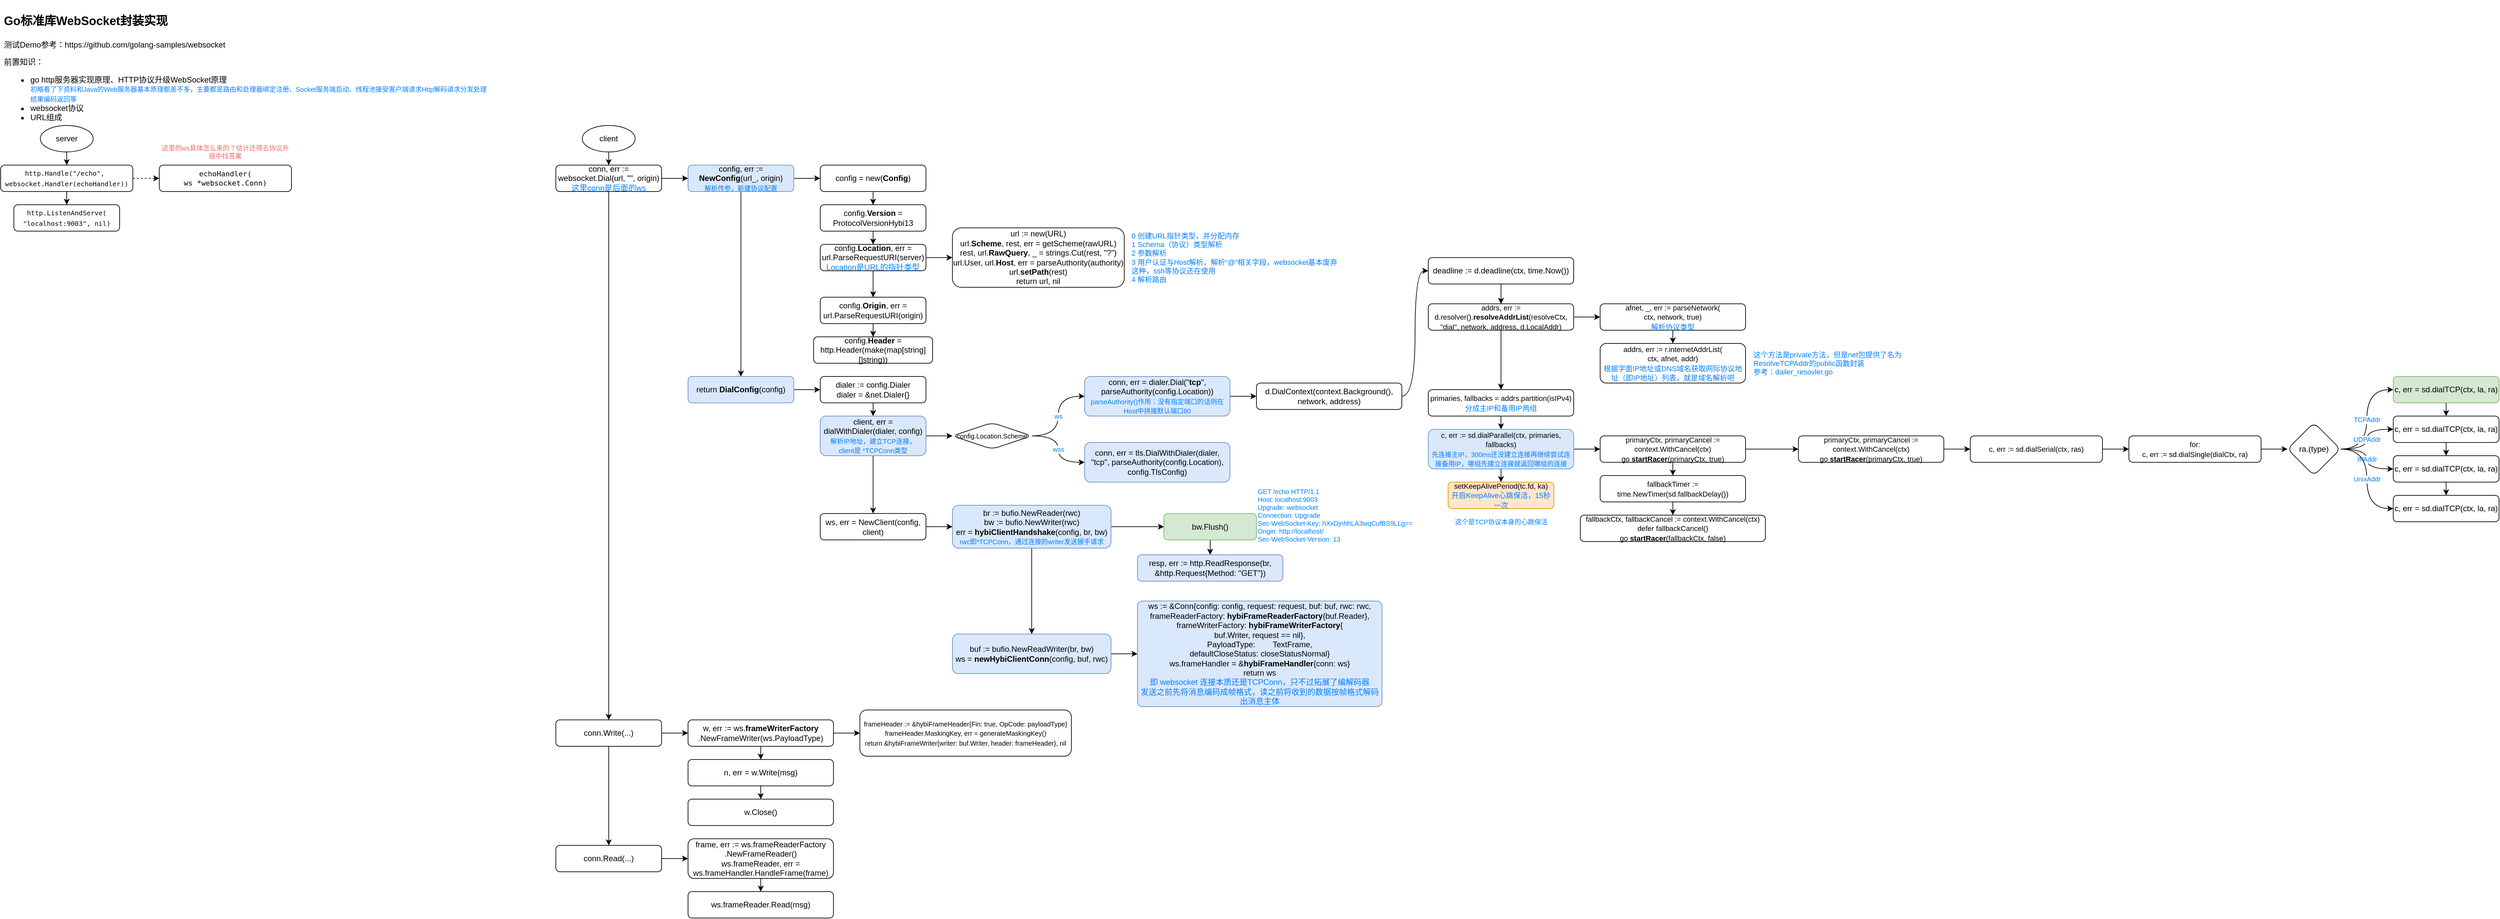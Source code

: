 <mxfile version="16.5.1" type="device"><diagram id="gteWjGoEls-IKJzTFAAu" name="第 1 页"><mxGraphModel dx="1196" dy="906" grid="1" gridSize="10" guides="1" tooltips="1" connect="1" arrows="1" fold="1" page="1" pageScale="1" pageWidth="827" pageHeight="1169" math="0" shadow="0"><root><mxCell id="0"/><mxCell id="1" parent="0"/><mxCell id="IK0pF_4hnx4mkEI2QayV-4" value="" style="edgeStyle=orthogonalEdgeStyle;rounded=0;orthogonalLoop=1;jettySize=auto;html=1;fontSize=18;" parent="1" source="IK0pF_4hnx4mkEI2QayV-1" target="IK0pF_4hnx4mkEI2QayV-3" edge="1"><mxGeometry relative="1" as="geometry"/></mxCell><mxCell id="IK0pF_4hnx4mkEI2QayV-1" value="server" style="ellipse;whiteSpace=wrap;html=1;" parent="1" vertex="1"><mxGeometry x="80" y="200" width="80" height="40" as="geometry"/></mxCell><mxCell id="IK0pF_4hnx4mkEI2QayV-2" value="&lt;h1&gt;&lt;font style=&quot;font-size: 18px&quot;&gt;Go标准库WebSocket封装实现&lt;/font&gt;&lt;/h1&gt;&lt;p&gt;测试Demo参考：https://github.com/golang-samples/websocket&lt;/p&gt;&lt;p&gt;前置知识：&lt;/p&gt;&lt;p&gt;&lt;/p&gt;&lt;ul&gt;&lt;li&gt;go http服务器实现原理、HTTP协议升级WebSocket原理&lt;br&gt;&lt;font style=&quot;font-size: 10px&quot; color=&quot;#007fff&quot;&gt;初略看了下资料和Java的Web服务器基本原理都差不多，主要都是路由和处理器绑定注册、Socket服务端启动、线程池接受客户端请求Http解码请求分发处理结果编码返回等&lt;/font&gt;&lt;br&gt;&lt;/li&gt;&lt;li&gt;&lt;font style=&quot;font-size: 12px&quot;&gt;websocket协议&lt;/font&gt;&lt;/li&gt;&lt;li&gt;&lt;font style=&quot;font-size: 12px&quot;&gt;URL组成&lt;/font&gt;&lt;/li&gt;&lt;/ul&gt;&lt;p&gt;&lt;/p&gt;" style="text;html=1;strokeColor=none;fillColor=none;spacing=5;spacingTop=-20;whiteSpace=wrap;overflow=hidden;rounded=0;" parent="1" vertex="1"><mxGeometry x="20" y="20" width="740" height="180" as="geometry"/></mxCell><mxCell id="hv8mpKngdcayZJrPXv9I-5" value="" style="edgeStyle=orthogonalEdgeStyle;rounded=0;orthogonalLoop=1;jettySize=auto;html=1;fontSize=10;fontColor=#000000;" edge="1" parent="1" source="IK0pF_4hnx4mkEI2QayV-3" target="hv8mpKngdcayZJrPXv9I-4"><mxGeometry relative="1" as="geometry"/></mxCell><mxCell id="hv8mpKngdcayZJrPXv9I-7" value="" style="edgeStyle=orthogonalEdgeStyle;rounded=0;orthogonalLoop=1;jettySize=auto;html=1;fontSize=10;fontColor=#000000;dashed=1;" edge="1" parent="1" source="IK0pF_4hnx4mkEI2QayV-3" target="hv8mpKngdcayZJrPXv9I-6"><mxGeometry relative="1" as="geometry"/></mxCell><mxCell id="IK0pF_4hnx4mkEI2QayV-3" value="&lt;pre style=&quot;background-color: rgb(255 , 255 , 255)&quot;&gt;&lt;pre&gt;&lt;pre&gt;&lt;pre&gt;&lt;font color=&quot;#080808&quot; face=&quot;jetbrains mono, monospace&quot; style=&quot;font-size: 10px&quot;&gt;&lt;span&gt;http.Handle(&quot;/echo&quot;, &lt;br&gt;websocket.Handler(echoHandler))&lt;/span&gt;&lt;span style=&quot;font-size: 9.8pt&quot;&gt;&lt;br&gt;&lt;/span&gt;&lt;/font&gt;&lt;/pre&gt;&lt;/pre&gt;&lt;/pre&gt;&lt;/pre&gt;" style="whiteSpace=wrap;html=1;rounded=1;" parent="1" vertex="1"><mxGeometry x="20" y="260" width="200" height="40" as="geometry"/></mxCell><mxCell id="hv8mpKngdcayZJrPXv9I-1" value="" style="edgeStyle=orthogonalEdgeStyle;rounded=0;orthogonalLoop=1;jettySize=auto;html=1;fontSize=18;" edge="1" parent="1" source="hv8mpKngdcayZJrPXv9I-2" target="hv8mpKngdcayZJrPXv9I-3"><mxGeometry relative="1" as="geometry"/></mxCell><mxCell id="hv8mpKngdcayZJrPXv9I-2" value="client" style="ellipse;whiteSpace=wrap;html=1;" vertex="1" parent="1"><mxGeometry x="900" y="200" width="80" height="40" as="geometry"/></mxCell><mxCell id="hv8mpKngdcayZJrPXv9I-9" value="" style="edgeStyle=orthogonalEdgeStyle;rounded=0;orthogonalLoop=1;jettySize=auto;html=1;fontSize=10;fontColor=#000000;curved=1;" edge="1" parent="1" source="hv8mpKngdcayZJrPXv9I-3" target="hv8mpKngdcayZJrPXv9I-8"><mxGeometry relative="1" as="geometry"/></mxCell><mxCell id="hv8mpKngdcayZJrPXv9I-13" value="" style="edgeStyle=orthogonalEdgeStyle;rounded=0;orthogonalLoop=1;jettySize=auto;html=1;fontSize=11;fontColor=#EA6B66;curved=1;" edge="1" parent="1" source="hv8mpKngdcayZJrPXv9I-3" target="hv8mpKngdcayZJrPXv9I-12"><mxGeometry relative="1" as="geometry"/></mxCell><mxCell id="hv8mpKngdcayZJrPXv9I-3" value="conn, err := websocket.Dial(url, &quot;&quot;, origin)&lt;br&gt;&lt;font color=&quot;#007fff&quot;&gt;这里conn是后面的ws&lt;/font&gt;" style="whiteSpace=wrap;html=1;rounded=1;" vertex="1" parent="1"><mxGeometry x="860" y="260" width="160" height="40" as="geometry"/></mxCell><mxCell id="hv8mpKngdcayZJrPXv9I-4" value="&lt;pre style=&quot;background-color: rgb(255 , 255 , 255)&quot;&gt;&lt;pre&gt;&lt;pre&gt;&lt;pre&gt;&lt;font color=&quot;#080808&quot; face=&quot;jetbrains mono, monospace&quot;&gt;&lt;span style=&quot;font-size: 10px&quot;&gt;http.ListenAndServe(&lt;br/&gt;&quot;localhost:9003&quot;, nil)&lt;/span&gt;&lt;span style=&quot;font-size: 9.8pt&quot;&gt;&lt;br&gt;&lt;/span&gt;&lt;/font&gt;&lt;/pre&gt;&lt;/pre&gt;&lt;/pre&gt;&lt;/pre&gt;" style="whiteSpace=wrap;html=1;rounded=1;" vertex="1" parent="1"><mxGeometry x="40" y="320" width="160" height="40" as="geometry"/></mxCell><mxCell id="hv8mpKngdcayZJrPXv9I-6" value="&lt;pre style=&quot;background-color: rgb(255 , 255 , 255)&quot;&gt;&lt;pre&gt;&lt;pre style=&quot;font-size: 11px&quot;&gt;&lt;pre&gt;&lt;font color=&quot;#080808&quot; face=&quot;jetbrains mono, monospace&quot; style=&quot;font-size: 11px&quot;&gt;&lt;span&gt;echoHandler(&lt;br&gt;&lt;/span&gt;&lt;/font&gt;ws *websocket.Conn)&lt;/pre&gt;&lt;/pre&gt;&lt;/pre&gt;&lt;/pre&gt;" style="whiteSpace=wrap;html=1;rounded=1;" vertex="1" parent="1"><mxGeometry x="260" y="260" width="200" height="40" as="geometry"/></mxCell><mxCell id="hv8mpKngdcayZJrPXv9I-96" value="" style="edgeStyle=orthogonalEdgeStyle;curved=1;rounded=0;orthogonalLoop=1;jettySize=auto;html=1;fontSize=10;fontColor=#007FFF;" edge="1" parent="1" source="hv8mpKngdcayZJrPXv9I-8" target="hv8mpKngdcayZJrPXv9I-95"><mxGeometry relative="1" as="geometry"/></mxCell><mxCell id="hv8mpKngdcayZJrPXv9I-100" value="" style="edgeStyle=orthogonalEdgeStyle;curved=1;rounded=0;orthogonalLoop=1;jettySize=auto;html=1;fontSize=10;fontColor=#007FFF;" edge="1" parent="1" source="hv8mpKngdcayZJrPXv9I-8" target="hv8mpKngdcayZJrPXv9I-99"><mxGeometry relative="1" as="geometry"/></mxCell><mxCell id="hv8mpKngdcayZJrPXv9I-8" value="conn.Write(...)" style="whiteSpace=wrap;html=1;rounded=1;" vertex="1" parent="1"><mxGeometry x="860" y="1100" width="160" height="40" as="geometry"/></mxCell><mxCell id="hv8mpKngdcayZJrPXv9I-11" value="&lt;font color=&quot;#ea6b66&quot;&gt;这里的ws具体怎么来的？估计还得去协议升级中找答案&lt;/font&gt;" style="text;html=1;strokeColor=none;fillColor=none;align=center;verticalAlign=middle;whiteSpace=wrap;rounded=0;fontSize=10;fontColor=#000000;" vertex="1" parent="1"><mxGeometry x="260" y="220" width="200" height="40" as="geometry"/></mxCell><mxCell id="hv8mpKngdcayZJrPXv9I-15" value="" style="edgeStyle=orthogonalEdgeStyle;rounded=0;orthogonalLoop=1;jettySize=auto;html=1;fontSize=11;fontColor=#EA6B66;curved=1;" edge="1" parent="1" source="hv8mpKngdcayZJrPXv9I-12" target="hv8mpKngdcayZJrPXv9I-14"><mxGeometry relative="1" as="geometry"/></mxCell><mxCell id="hv8mpKngdcayZJrPXv9I-17" value="" style="edgeStyle=orthogonalEdgeStyle;rounded=0;orthogonalLoop=1;jettySize=auto;html=1;fontSize=11;fontColor=#EA6B66;curved=1;" edge="1" parent="1" source="hv8mpKngdcayZJrPXv9I-12" target="hv8mpKngdcayZJrPXv9I-16"><mxGeometry relative="1" as="geometry"/></mxCell><mxCell id="hv8mpKngdcayZJrPXv9I-12" value="config, err := &lt;b&gt;NewConfig&lt;/b&gt;(url_, origin)&lt;br&gt;&lt;font style=&quot;font-size: 10px&quot; color=&quot;#007fff&quot;&gt;解析传参，新建协议配置&lt;/font&gt;" style="whiteSpace=wrap;html=1;rounded=1;fillColor=#dae8fc;strokeColor=#6c8ebf;" vertex="1" parent="1"><mxGeometry x="1060" y="260" width="160" height="40" as="geometry"/></mxCell><mxCell id="hv8mpKngdcayZJrPXv9I-30" value="" style="edgeStyle=orthogonalEdgeStyle;curved=1;rounded=0;orthogonalLoop=1;jettySize=auto;html=1;fontSize=11;fontColor=#007FFF;" edge="1" parent="1" source="hv8mpKngdcayZJrPXv9I-14" target="hv8mpKngdcayZJrPXv9I-29"><mxGeometry relative="1" as="geometry"/></mxCell><mxCell id="hv8mpKngdcayZJrPXv9I-14" value="return &lt;b&gt;DialConfig&lt;/b&gt;(config)" style="whiteSpace=wrap;html=1;rounded=1;fillColor=#dae8fc;strokeColor=#6c8ebf;" vertex="1" parent="1"><mxGeometry x="1060" y="580" width="160" height="40" as="geometry"/></mxCell><mxCell id="hv8mpKngdcayZJrPXv9I-19" value="" style="edgeStyle=orthogonalEdgeStyle;rounded=0;orthogonalLoop=1;jettySize=auto;html=1;fontSize=11;fontColor=#EA6B66;" edge="1" parent="1" source="hv8mpKngdcayZJrPXv9I-16" target="hv8mpKngdcayZJrPXv9I-18"><mxGeometry relative="1" as="geometry"/></mxCell><mxCell id="hv8mpKngdcayZJrPXv9I-16" value="config = new(&lt;b&gt;Config&lt;/b&gt;)" style="whiteSpace=wrap;html=1;rounded=1;" vertex="1" parent="1"><mxGeometry x="1260" y="260" width="160" height="40" as="geometry"/></mxCell><mxCell id="hv8mpKngdcayZJrPXv9I-21" value="" style="edgeStyle=orthogonalEdgeStyle;rounded=0;orthogonalLoop=1;jettySize=auto;html=1;fontSize=11;fontColor=#EA6B66;" edge="1" parent="1" source="hv8mpKngdcayZJrPXv9I-18" target="hv8mpKngdcayZJrPXv9I-20"><mxGeometry relative="1" as="geometry"/></mxCell><mxCell id="hv8mpKngdcayZJrPXv9I-18" value="config.&lt;b&gt;Version&lt;/b&gt; = ProtocolVersionHybi13" style="whiteSpace=wrap;html=1;rounded=1;" vertex="1" parent="1"><mxGeometry x="1260" y="320" width="160" height="40" as="geometry"/></mxCell><mxCell id="hv8mpKngdcayZJrPXv9I-23" value="" style="edgeStyle=orthogonalEdgeStyle;rounded=0;orthogonalLoop=1;jettySize=auto;html=1;fontSize=11;fontColor=#EA6B66;curved=1;" edge="1" parent="1" source="hv8mpKngdcayZJrPXv9I-20" target="hv8mpKngdcayZJrPXv9I-22"><mxGeometry relative="1" as="geometry"/></mxCell><mxCell id="hv8mpKngdcayZJrPXv9I-26" value="" style="edgeStyle=orthogonalEdgeStyle;curved=1;rounded=0;orthogonalLoop=1;jettySize=auto;html=1;fontSize=11;fontColor=#007FFF;" edge="1" parent="1" source="hv8mpKngdcayZJrPXv9I-20" target="hv8mpKngdcayZJrPXv9I-25"><mxGeometry relative="1" as="geometry"/></mxCell><mxCell id="hv8mpKngdcayZJrPXv9I-20" value="config.&lt;b&gt;Location&lt;/b&gt;, err = url.ParseRequestURI(server)&lt;br&gt;&lt;font color=&quot;#007fff&quot;&gt;Location是URL的指针类型&lt;/font&gt;" style="whiteSpace=wrap;html=1;rounded=1;" vertex="1" parent="1"><mxGeometry x="1260" y="380" width="160" height="40" as="geometry"/></mxCell><mxCell id="hv8mpKngdcayZJrPXv9I-22" value="url := new(URL)&lt;br&gt;url.&lt;b&gt;Scheme&lt;/b&gt;, rest, err = getScheme(rawURL)&lt;br&gt;rest, url.&lt;b&gt;RawQuery&lt;/b&gt;, _ = strings.Cut(rest, &quot;?&quot;)&lt;br&gt;url.User, url.&lt;b&gt;Host&lt;/b&gt;, err = parseAuthority(authority)&lt;br&gt;url.&lt;b&gt;setPath&lt;/b&gt;(rest)&lt;br&gt;return url, nil" style="whiteSpace=wrap;html=1;rounded=1;" vertex="1" parent="1"><mxGeometry x="1460" y="355" width="260" height="90" as="geometry"/></mxCell><mxCell id="hv8mpKngdcayZJrPXv9I-24" value="&lt;div style=&quot;text-align: left&quot;&gt;&lt;span style=&quot;color: rgb(0 , 127 , 255)&quot;&gt;0 创建URL指针类型，并分配内存&lt;br&gt;1 Schema（协议）类型解析&lt;/span&gt;&lt;/div&gt;&lt;font color=&quot;#007fff&quot;&gt;&lt;div style=&quot;text-align: left&quot;&gt;&lt;span&gt;2 参数解析&lt;/span&gt;&lt;/div&gt;&lt;div style=&quot;text-align: left&quot;&gt;&lt;span&gt;3 用户认证与Host解析，解析“@”相关字段，websocket基本废弃这种，ssh等协议还在使用&lt;/span&gt;&lt;/div&gt;&lt;div style=&quot;text-align: left&quot;&gt;&lt;span&gt;4 解析路由&lt;/span&gt;&lt;/div&gt;&lt;/font&gt;" style="text;html=1;strokeColor=none;fillColor=none;align=center;verticalAlign=middle;whiteSpace=wrap;rounded=0;fontSize=11;fontColor=#EA6B66;" vertex="1" parent="1"><mxGeometry x="1730" y="360" width="320" height="80" as="geometry"/></mxCell><mxCell id="hv8mpKngdcayZJrPXv9I-28" value="" style="edgeStyle=orthogonalEdgeStyle;curved=1;rounded=0;orthogonalLoop=1;jettySize=auto;html=1;fontSize=11;fontColor=#007FFF;" edge="1" parent="1" source="hv8mpKngdcayZJrPXv9I-25" target="hv8mpKngdcayZJrPXv9I-27"><mxGeometry relative="1" as="geometry"/></mxCell><mxCell id="hv8mpKngdcayZJrPXv9I-25" value="config.&lt;b&gt;Origin&lt;/b&gt;, err = url.ParseRequestURI(origin)" style="whiteSpace=wrap;html=1;rounded=1;" vertex="1" parent="1"><mxGeometry x="1260" y="460" width="160" height="40" as="geometry"/></mxCell><mxCell id="hv8mpKngdcayZJrPXv9I-27" value="config.&lt;b&gt;Header&lt;/b&gt; = http.Header(make(map[string][]string))" style="whiteSpace=wrap;html=1;rounded=1;" vertex="1" parent="1"><mxGeometry x="1250" y="520" width="180" height="40" as="geometry"/></mxCell><mxCell id="hv8mpKngdcayZJrPXv9I-32" value="" style="edgeStyle=orthogonalEdgeStyle;curved=1;rounded=0;orthogonalLoop=1;jettySize=auto;html=1;fontSize=11;fontColor=#007FFF;" edge="1" parent="1" source="hv8mpKngdcayZJrPXv9I-29" target="hv8mpKngdcayZJrPXv9I-31"><mxGeometry relative="1" as="geometry"/></mxCell><mxCell id="hv8mpKngdcayZJrPXv9I-29" value="dialer := config.Dialer&lt;br&gt;dialer = &amp;amp;net.Dialer{}" style="whiteSpace=wrap;html=1;rounded=1;" vertex="1" parent="1"><mxGeometry x="1260" y="580" width="160" height="40" as="geometry"/></mxCell><mxCell id="hv8mpKngdcayZJrPXv9I-34" value="" style="edgeStyle=orthogonalEdgeStyle;curved=1;rounded=0;orthogonalLoop=1;jettySize=auto;html=1;fontSize=11;fontColor=#007FFF;" edge="1" parent="1" source="hv8mpKngdcayZJrPXv9I-31" target="hv8mpKngdcayZJrPXv9I-33"><mxGeometry relative="1" as="geometry"/></mxCell><mxCell id="hv8mpKngdcayZJrPXv9I-36" value="" style="edgeStyle=orthogonalEdgeStyle;curved=1;rounded=0;orthogonalLoop=1;jettySize=auto;html=1;fontSize=10;fontColor=#007FFF;" edge="1" parent="1" source="hv8mpKngdcayZJrPXv9I-31" target="hv8mpKngdcayZJrPXv9I-35"><mxGeometry relative="1" as="geometry"/></mxCell><mxCell id="hv8mpKngdcayZJrPXv9I-31" value="client, err = dialWithDialer(dialer, config)&lt;br&gt;&lt;font style=&quot;font-size: 10px&quot; color=&quot;#007fff&quot;&gt;解析IP地址，建立TCP连接，&lt;br&gt;client是 *TCPConn类型&lt;br&gt;&lt;/font&gt;" style="whiteSpace=wrap;html=1;rounded=1;fillColor=#dae8fc;strokeColor=#6c8ebf;" vertex="1" parent="1"><mxGeometry x="1260" y="640" width="160" height="60" as="geometry"/></mxCell><mxCell id="hv8mpKngdcayZJrPXv9I-84" value="" style="edgeStyle=orthogonalEdgeStyle;curved=1;rounded=0;orthogonalLoop=1;jettySize=auto;html=1;fontSize=10;fontColor=#007FFF;" edge="1" parent="1" source="hv8mpKngdcayZJrPXv9I-33" target="hv8mpKngdcayZJrPXv9I-83"><mxGeometry relative="1" as="geometry"/></mxCell><mxCell id="hv8mpKngdcayZJrPXv9I-33" value="ws, err = NewClient(config, client)" style="whiteSpace=wrap;html=1;rounded=1;" vertex="1" parent="1"><mxGeometry x="1260" y="787.5" width="160" height="40" as="geometry"/></mxCell><mxCell id="hv8mpKngdcayZJrPXv9I-39" value="ws" style="edgeStyle=orthogonalEdgeStyle;curved=1;rounded=0;orthogonalLoop=1;jettySize=auto;html=1;exitX=1;exitY=0.5;exitDx=0;exitDy=0;entryX=0;entryY=0.5;entryDx=0;entryDy=0;fontSize=10;fontColor=#007FFF;" edge="1" parent="1" source="hv8mpKngdcayZJrPXv9I-35" target="hv8mpKngdcayZJrPXv9I-37"><mxGeometry relative="1" as="geometry"/></mxCell><mxCell id="hv8mpKngdcayZJrPXv9I-40" value="wss" style="edgeStyle=orthogonalEdgeStyle;curved=1;rounded=0;orthogonalLoop=1;jettySize=auto;html=1;exitX=1;exitY=0.5;exitDx=0;exitDy=0;entryX=0;entryY=0.5;entryDx=0;entryDy=0;fontSize=10;fontColor=#007FFF;" edge="1" parent="1" source="hv8mpKngdcayZJrPXv9I-35" target="hv8mpKngdcayZJrPXv9I-38"><mxGeometry relative="1" as="geometry"/></mxCell><mxCell id="hv8mpKngdcayZJrPXv9I-35" value="&lt;font style=&quot;font-size: 10px&quot;&gt;config.Location.Scheme&lt;/font&gt;" style="rhombus;whiteSpace=wrap;html=1;rounded=1;" vertex="1" parent="1"><mxGeometry x="1460" y="650" width="120" height="40" as="geometry"/></mxCell><mxCell id="hv8mpKngdcayZJrPXv9I-42" value="" style="edgeStyle=orthogonalEdgeStyle;curved=1;rounded=0;orthogonalLoop=1;jettySize=auto;html=1;fontSize=12;fontColor=#007FFF;" edge="1" parent="1" source="hv8mpKngdcayZJrPXv9I-37" target="hv8mpKngdcayZJrPXv9I-41"><mxGeometry relative="1" as="geometry"/></mxCell><mxCell id="hv8mpKngdcayZJrPXv9I-37" value="conn, err = dialer.Dial(&quot;&lt;b&gt;tcp&lt;/b&gt;&quot;, parseAuthority(config.Location))&lt;br&gt;&lt;font style=&quot;font-size: 10px&quot; color=&quot;#007fff&quot;&gt;parseAuthority()作用：没有指定端口的话则在Host中拼接默认端口80&lt;/font&gt;" style="whiteSpace=wrap;html=1;rounded=1;fillColor=#dae8fc;strokeColor=#6c8ebf;" vertex="1" parent="1"><mxGeometry x="1660" y="580" width="220" height="60" as="geometry"/></mxCell><mxCell id="hv8mpKngdcayZJrPXv9I-38" value="&lt;font style=&quot;font-size: 12px&quot;&gt;conn, err = tls.DialWithDialer(dialer, &quot;tcp&quot;, parseAuthority(config.Location), config.TlsConfig)&lt;/font&gt;" style="whiteSpace=wrap;html=1;rounded=1;fillColor=#dae8fc;strokeColor=#6c8ebf;" vertex="1" parent="1"><mxGeometry x="1660" y="680" width="220" height="60" as="geometry"/></mxCell><mxCell id="hv8mpKngdcayZJrPXv9I-44" value="" style="edgeStyle=orthogonalEdgeStyle;curved=1;rounded=0;orthogonalLoop=1;jettySize=auto;html=1;fontSize=12;fontColor=#007FFF;" edge="1" parent="1" source="hv8mpKngdcayZJrPXv9I-41" target="hv8mpKngdcayZJrPXv9I-43"><mxGeometry relative="1" as="geometry"><Array as="points"><mxPoint x="2160" y="610"/><mxPoint x="2160" y="420"/></Array></mxGeometry></mxCell><mxCell id="hv8mpKngdcayZJrPXv9I-41" value="d.DialContext(context.Background(), network, address)" style="whiteSpace=wrap;html=1;rounded=1;" vertex="1" parent="1"><mxGeometry x="1920" y="590" width="220" height="40" as="geometry"/></mxCell><mxCell id="hv8mpKngdcayZJrPXv9I-46" value="" style="edgeStyle=orthogonalEdgeStyle;curved=1;rounded=0;orthogonalLoop=1;jettySize=auto;html=1;fontSize=12;fontColor=#007FFF;" edge="1" parent="1" source="hv8mpKngdcayZJrPXv9I-43" target="hv8mpKngdcayZJrPXv9I-45"><mxGeometry relative="1" as="geometry"/></mxCell><mxCell id="hv8mpKngdcayZJrPXv9I-43" value="deadline := d.deadline(ctx, time.Now())" style="whiteSpace=wrap;html=1;rounded=1;" vertex="1" parent="1"><mxGeometry x="2180" y="400" width="220" height="40" as="geometry"/></mxCell><mxCell id="hv8mpKngdcayZJrPXv9I-48" value="" style="edgeStyle=orthogonalEdgeStyle;curved=1;rounded=0;orthogonalLoop=1;jettySize=auto;html=1;fontSize=11;fontColor=#007FFF;" edge="1" parent="1" source="hv8mpKngdcayZJrPXv9I-45" target="hv8mpKngdcayZJrPXv9I-47"><mxGeometry relative="1" as="geometry"/></mxCell><mxCell id="hv8mpKngdcayZJrPXv9I-53" value="" style="edgeStyle=orthogonalEdgeStyle;curved=1;rounded=0;orthogonalLoop=1;jettySize=auto;html=1;fontSize=11;fontColor=#007FFF;" edge="1" parent="1" source="hv8mpKngdcayZJrPXv9I-45" target="hv8mpKngdcayZJrPXv9I-52"><mxGeometry relative="1" as="geometry"/></mxCell><mxCell id="hv8mpKngdcayZJrPXv9I-45" value="&lt;font style=&quot;font-size: 11px&quot;&gt;addrs, err := d.resolver().&lt;b&gt;resolveAddrList&lt;/b&gt;(resolveCtx, &quot;dial&quot;, network, address, d.LocalAddr)&lt;/font&gt;" style="whiteSpace=wrap;html=1;rounded=1;" vertex="1" parent="1"><mxGeometry x="2180" y="470" width="220" height="40" as="geometry"/></mxCell><mxCell id="hv8mpKngdcayZJrPXv9I-50" value="" style="edgeStyle=orthogonalEdgeStyle;curved=1;rounded=0;orthogonalLoop=1;jettySize=auto;html=1;fontSize=11;fontColor=#007FFF;" edge="1" parent="1" source="hv8mpKngdcayZJrPXv9I-47" target="hv8mpKngdcayZJrPXv9I-49"><mxGeometry relative="1" as="geometry"/></mxCell><mxCell id="hv8mpKngdcayZJrPXv9I-47" value="&lt;font style=&quot;font-size: 11px&quot;&gt;afnet, _, err := parseNetwork(&lt;br&gt;ctx, network, true)&lt;br&gt;&lt;font color=&quot;#007fff&quot;&gt;解析协议类型&lt;/font&gt;&lt;br&gt;&lt;/font&gt;" style="whiteSpace=wrap;html=1;rounded=1;" vertex="1" parent="1"><mxGeometry x="2440" y="470" width="220" height="40" as="geometry"/></mxCell><mxCell id="hv8mpKngdcayZJrPXv9I-49" value="&lt;font style=&quot;font-size: 11px&quot;&gt;addrs, err := r.internetAddrList(&lt;br&gt;ctx, afnet, addr)&lt;br&gt;&lt;font color=&quot;#007fff&quot;&gt;根据字面IP地址或DNS域名获取网际协议地址（即IP地址）列表，就是域名解析吧&lt;/font&gt;&lt;br&gt;&lt;/font&gt;" style="whiteSpace=wrap;html=1;rounded=1;" vertex="1" parent="1"><mxGeometry x="2440" y="530" width="220" height="60" as="geometry"/></mxCell><mxCell id="hv8mpKngdcayZJrPXv9I-51" value="这个方法是private方法，但是net包提供了名为ResolveTCPAddr的public函数封装&lt;br&gt;参考：dailer_resovler.go" style="text;html=1;strokeColor=none;fillColor=none;align=left;verticalAlign=middle;whiteSpace=wrap;rounded=0;fontSize=11;fontColor=#007FFF;" vertex="1" parent="1"><mxGeometry x="2670" y="530" width="250" height="60" as="geometry"/></mxCell><mxCell id="hv8mpKngdcayZJrPXv9I-55" value="" style="edgeStyle=orthogonalEdgeStyle;curved=1;rounded=0;orthogonalLoop=1;jettySize=auto;html=1;fontSize=11;fontColor=#007FFF;" edge="1" parent="1" source="hv8mpKngdcayZJrPXv9I-52" target="hv8mpKngdcayZJrPXv9I-54"><mxGeometry relative="1" as="geometry"/></mxCell><mxCell id="hv8mpKngdcayZJrPXv9I-52" value="&lt;span style=&quot;font-size: 11px&quot;&gt;primaries, fallbacks = addrs.partition(isIPv4)&lt;br&gt;&lt;font color=&quot;#007fff&quot;&gt;分成主IP和备用IP两组&lt;/font&gt;&lt;br&gt;&lt;/span&gt;" style="whiteSpace=wrap;html=1;rounded=1;" vertex="1" parent="1"><mxGeometry x="2180" y="600" width="220" height="40" as="geometry"/></mxCell><mxCell id="hv8mpKngdcayZJrPXv9I-57" value="" style="edgeStyle=orthogonalEdgeStyle;curved=1;rounded=0;orthogonalLoop=1;jettySize=auto;html=1;fontSize=11;fontColor=#007FFF;" edge="1" parent="1" source="hv8mpKngdcayZJrPXv9I-54" target="hv8mpKngdcayZJrPXv9I-56"><mxGeometry relative="1" as="geometry"/></mxCell><mxCell id="hv8mpKngdcayZJrPXv9I-82" value="" style="edgeStyle=orthogonalEdgeStyle;curved=1;rounded=0;orthogonalLoop=1;jettySize=auto;html=1;fontSize=10;fontColor=#007FFF;" edge="1" parent="1" source="hv8mpKngdcayZJrPXv9I-54" target="hv8mpKngdcayZJrPXv9I-81"><mxGeometry relative="1" as="geometry"/></mxCell><mxCell id="hv8mpKngdcayZJrPXv9I-54" value="&lt;span style=&quot;font-size: 11px&quot;&gt;c, err := sd.dialParallel(ctx, primaries, fallbacks)&lt;/span&gt;&lt;br&gt;&lt;font style=&quot;font-size: 10px&quot; color=&quot;#007fff&quot;&gt;先连接主IP，300ms还没建立连接再继续尝试连接备用IP，哪组先建立连接就返回哪组的连接&lt;/font&gt;" style="whiteSpace=wrap;html=1;rounded=1;fillColor=#dae8fc;strokeColor=#6c8ebf;" vertex="1" parent="1"><mxGeometry x="2180" y="660" width="220" height="60" as="geometry"/></mxCell><mxCell id="hv8mpKngdcayZJrPXv9I-59" value="" style="edgeStyle=orthogonalEdgeStyle;curved=1;rounded=0;orthogonalLoop=1;jettySize=auto;html=1;fontSize=11;fontColor=#007FFF;" edge="1" parent="1" source="hv8mpKngdcayZJrPXv9I-56" target="hv8mpKngdcayZJrPXv9I-58"><mxGeometry relative="1" as="geometry"/></mxCell><mxCell id="hv8mpKngdcayZJrPXv9I-63" value="" style="edgeStyle=orthogonalEdgeStyle;curved=1;rounded=0;orthogonalLoop=1;jettySize=auto;html=1;fontSize=10;fontColor=#007FFF;" edge="1" parent="1" source="hv8mpKngdcayZJrPXv9I-56" target="hv8mpKngdcayZJrPXv9I-62"><mxGeometry relative="1" as="geometry"/></mxCell><mxCell id="hv8mpKngdcayZJrPXv9I-56" value="&lt;font style=&quot;font-size: 11px&quot;&gt;primaryCtx, primaryCancel := context.WithCancel(ctx)&lt;br&gt;go &lt;b&gt;startRacer&lt;/b&gt;(primaryCtx, true)&lt;/font&gt;" style="whiteSpace=wrap;html=1;rounded=1;" vertex="1" parent="1"><mxGeometry x="2440" y="670" width="220" height="40" as="geometry"/></mxCell><mxCell id="hv8mpKngdcayZJrPXv9I-61" value="" style="edgeStyle=orthogonalEdgeStyle;curved=1;rounded=0;orthogonalLoop=1;jettySize=auto;html=1;fontSize=11;fontColor=#007FFF;" edge="1" parent="1" source="hv8mpKngdcayZJrPXv9I-58" target="hv8mpKngdcayZJrPXv9I-60"><mxGeometry relative="1" as="geometry"/></mxCell><mxCell id="hv8mpKngdcayZJrPXv9I-58" value="&lt;span style=&quot;font-size: 11px&quot;&gt;fallbackTimer := time.NewTimer(sd.fallbackDelay())&lt;/span&gt;" style="whiteSpace=wrap;html=1;rounded=1;" vertex="1" parent="1"><mxGeometry x="2440" y="730" width="220" height="40" as="geometry"/></mxCell><mxCell id="hv8mpKngdcayZJrPXv9I-60" value="&lt;div&gt;&lt;span style=&quot;font-size: 11px&quot;&gt;fallbackCtx, fallbackCancel := context.WithCancel(ctx)&lt;/span&gt;&lt;/div&gt;&lt;div&gt;&lt;span style=&quot;font-size: 11px&quot;&gt;&lt;span&gt;&#9;&#9;&#9;&lt;/span&gt;defer fallbackCancel()&lt;/span&gt;&lt;/div&gt;&lt;div&gt;&lt;span style=&quot;font-size: 11px&quot;&gt;&lt;span&gt;&#9;&#9;&#9;&lt;/span&gt;go &lt;b&gt;startRacer&lt;/b&gt;(fallbackCtx, false)&lt;/span&gt;&lt;/div&gt;" style="whiteSpace=wrap;html=1;rounded=1;" vertex="1" parent="1"><mxGeometry x="2410" y="790" width="280" height="40" as="geometry"/></mxCell><mxCell id="hv8mpKngdcayZJrPXv9I-65" value="" style="edgeStyle=orthogonalEdgeStyle;curved=1;rounded=0;orthogonalLoop=1;jettySize=auto;html=1;fontSize=10;fontColor=#007FFF;" edge="1" parent="1" source="hv8mpKngdcayZJrPXv9I-62" target="hv8mpKngdcayZJrPXv9I-64"><mxGeometry relative="1" as="geometry"/></mxCell><mxCell id="hv8mpKngdcayZJrPXv9I-62" value="&lt;font style=&quot;font-size: 11px&quot;&gt;primaryCtx, primaryCancel := context.WithCancel(ctx)&lt;br&gt;go &lt;b&gt;startRacer&lt;/b&gt;(primaryCtx, true)&lt;/font&gt;" style="whiteSpace=wrap;html=1;rounded=1;" vertex="1" parent="1"><mxGeometry x="2740" y="670" width="220" height="40" as="geometry"/></mxCell><mxCell id="hv8mpKngdcayZJrPXv9I-67" value="" style="edgeStyle=orthogonalEdgeStyle;curved=1;rounded=0;orthogonalLoop=1;jettySize=auto;html=1;fontSize=10;fontColor=#007FFF;" edge="1" parent="1" source="hv8mpKngdcayZJrPXv9I-64" target="hv8mpKngdcayZJrPXv9I-66"><mxGeometry relative="1" as="geometry"/></mxCell><mxCell id="hv8mpKngdcayZJrPXv9I-64" value="&lt;span style=&quot;font-size: 11px&quot;&gt;c, err := sd.dialSerial(ctx, ras)&lt;/span&gt;" style="whiteSpace=wrap;html=1;rounded=1;" vertex="1" parent="1"><mxGeometry x="3000" y="670" width="200" height="40" as="geometry"/></mxCell><mxCell id="hv8mpKngdcayZJrPXv9I-69" value="" style="edgeStyle=orthogonalEdgeStyle;curved=1;rounded=0;orthogonalLoop=1;jettySize=auto;html=1;fontSize=10;fontColor=#007FFF;" edge="1" parent="1" source="hv8mpKngdcayZJrPXv9I-66" target="hv8mpKngdcayZJrPXv9I-68"><mxGeometry relative="1" as="geometry"/></mxCell><mxCell id="hv8mpKngdcayZJrPXv9I-66" value="&lt;span style=&quot;font-size: 11px&quot;&gt;for:&lt;/span&gt;&lt;br&gt;&lt;span style=&quot;font-size: 11px&quot;&gt;c, err := sd.dialSingle(dialCtx, ra)&lt;/span&gt;" style="whiteSpace=wrap;html=1;rounded=1;" vertex="1" parent="1"><mxGeometry x="3240" y="670" width="200" height="40" as="geometry"/></mxCell><mxCell id="hv8mpKngdcayZJrPXv9I-71" value="TCPAddr" style="edgeStyle=orthogonalEdgeStyle;curved=1;rounded=0;orthogonalLoop=1;jettySize=auto;html=1;fontSize=10;fontColor=#007FFF;" edge="1" parent="1" source="hv8mpKngdcayZJrPXv9I-68" target="hv8mpKngdcayZJrPXv9I-70"><mxGeometry relative="1" as="geometry"><Array as="points"><mxPoint x="3600" y="690"/><mxPoint x="3600" y="600"/></Array></mxGeometry></mxCell><mxCell id="hv8mpKngdcayZJrPXv9I-78" value="UDPAddr" style="edgeStyle=orthogonalEdgeStyle;curved=1;rounded=0;orthogonalLoop=1;jettySize=auto;html=1;exitX=1;exitY=0.5;exitDx=0;exitDy=0;entryX=0;entryY=0.5;entryDx=0;entryDy=0;fontSize=10;fontColor=#007FFF;" edge="1" parent="1" source="hv8mpKngdcayZJrPXv9I-68" target="hv8mpKngdcayZJrPXv9I-72"><mxGeometry relative="1" as="geometry"/></mxCell><mxCell id="hv8mpKngdcayZJrPXv9I-79" value="IPAddr" style="edgeStyle=orthogonalEdgeStyle;curved=1;rounded=0;orthogonalLoop=1;jettySize=auto;html=1;exitX=1;exitY=0.5;exitDx=0;exitDy=0;entryX=0;entryY=0.5;entryDx=0;entryDy=0;fontSize=10;fontColor=#007FFF;" edge="1" parent="1" source="hv8mpKngdcayZJrPXv9I-68" target="hv8mpKngdcayZJrPXv9I-74"><mxGeometry relative="1" as="geometry"/></mxCell><mxCell id="hv8mpKngdcayZJrPXv9I-80" value="UnixAddr" style="edgeStyle=orthogonalEdgeStyle;curved=1;rounded=0;orthogonalLoop=1;jettySize=auto;html=1;exitX=1;exitY=0.5;exitDx=0;exitDy=0;entryX=0;entryY=0.5;entryDx=0;entryDy=0;fontSize=10;fontColor=#007FFF;" edge="1" parent="1" source="hv8mpKngdcayZJrPXv9I-68" target="hv8mpKngdcayZJrPXv9I-76"><mxGeometry relative="1" as="geometry"/></mxCell><mxCell id="hv8mpKngdcayZJrPXv9I-68" value="ra.(type)" style="rhombus;whiteSpace=wrap;html=1;rounded=1;" vertex="1" parent="1"><mxGeometry x="3480" y="650" width="80" height="80" as="geometry"/></mxCell><mxCell id="hv8mpKngdcayZJrPXv9I-73" value="" style="edgeStyle=orthogonalEdgeStyle;curved=1;rounded=0;orthogonalLoop=1;jettySize=auto;html=1;fontSize=10;fontColor=#007FFF;" edge="1" parent="1" source="hv8mpKngdcayZJrPXv9I-70" target="hv8mpKngdcayZJrPXv9I-72"><mxGeometry relative="1" as="geometry"/></mxCell><mxCell id="hv8mpKngdcayZJrPXv9I-70" value="c, err = sd.dialTCP(ctx, la, ra)" style="whiteSpace=wrap;html=1;rounded=1;fillColor=#d5e8d4;strokeColor=#82b366;" vertex="1" parent="1"><mxGeometry x="3640" y="580" width="160" height="40" as="geometry"/></mxCell><mxCell id="hv8mpKngdcayZJrPXv9I-75" value="" style="edgeStyle=orthogonalEdgeStyle;curved=1;rounded=0;orthogonalLoop=1;jettySize=auto;html=1;fontSize=10;fontColor=#007FFF;" edge="1" parent="1" source="hv8mpKngdcayZJrPXv9I-72" target="hv8mpKngdcayZJrPXv9I-74"><mxGeometry relative="1" as="geometry"/></mxCell><mxCell id="hv8mpKngdcayZJrPXv9I-72" value="c, err = sd.dialTCP(ctx, la, ra)" style="whiteSpace=wrap;html=1;rounded=1;" vertex="1" parent="1"><mxGeometry x="3640" y="640" width="160" height="40" as="geometry"/></mxCell><mxCell id="hv8mpKngdcayZJrPXv9I-77" value="" style="edgeStyle=orthogonalEdgeStyle;curved=1;rounded=0;orthogonalLoop=1;jettySize=auto;html=1;fontSize=10;fontColor=#007FFF;" edge="1" parent="1" source="hv8mpKngdcayZJrPXv9I-74" target="hv8mpKngdcayZJrPXv9I-76"><mxGeometry relative="1" as="geometry"/></mxCell><mxCell id="hv8mpKngdcayZJrPXv9I-74" value="c, err = sd.dialTCP(ctx, la, ra)" style="whiteSpace=wrap;html=1;rounded=1;" vertex="1" parent="1"><mxGeometry x="3640" y="700" width="160" height="40" as="geometry"/></mxCell><mxCell id="hv8mpKngdcayZJrPXv9I-76" value="c, err = sd.dialTCP(ctx, la, ra)" style="whiteSpace=wrap;html=1;rounded=1;" vertex="1" parent="1"><mxGeometry x="3640" y="760" width="160" height="40" as="geometry"/></mxCell><mxCell id="hv8mpKngdcayZJrPXv9I-81" value="&lt;span style=&quot;font-size: 11px&quot;&gt;setKeepAlivePeriod(tc.fd, ka)&lt;br&gt;&lt;font color=&quot;#007fff&quot;&gt;开启KeepAlive心跳保活，15秒一次&lt;/font&gt;&lt;br&gt;&lt;/span&gt;" style="whiteSpace=wrap;html=1;rounded=1;fillColor=#ffe6cc;strokeColor=#d79b00;" vertex="1" parent="1"><mxGeometry x="2210" y="740" width="160" height="40" as="geometry"/></mxCell><mxCell id="hv8mpKngdcayZJrPXv9I-86" value="" style="edgeStyle=orthogonalEdgeStyle;curved=1;rounded=0;orthogonalLoop=1;jettySize=auto;html=1;fontSize=10;fontColor=#007FFF;" edge="1" parent="1" source="hv8mpKngdcayZJrPXv9I-83" target="hv8mpKngdcayZJrPXv9I-85"><mxGeometry relative="1" as="geometry"/></mxCell><mxCell id="hv8mpKngdcayZJrPXv9I-88" value="" style="edgeStyle=orthogonalEdgeStyle;curved=1;rounded=0;orthogonalLoop=1;jettySize=auto;html=1;fontSize=10;fontColor=#007FFF;" edge="1" parent="1" source="hv8mpKngdcayZJrPXv9I-83" target="hv8mpKngdcayZJrPXv9I-87"><mxGeometry relative="1" as="geometry"/></mxCell><mxCell id="hv8mpKngdcayZJrPXv9I-83" value="&lt;div&gt;br := bufio.NewReader(rwc)&lt;/div&gt;&lt;div&gt;&lt;span&gt;&#9;&lt;/span&gt;bw := bufio.NewWriter(rwc)&lt;/div&gt;&lt;div&gt;&lt;span&gt;&#9;&lt;/span&gt;err = &lt;b&gt;hybiClientHandshake&lt;/b&gt;(config, br, bw)&lt;br&gt;&lt;font color=&quot;#007fff&quot; style=&quot;font-size: 10px&quot;&gt;rwc即*TCPConn，通过连接的writer发送握手请求&lt;/font&gt;&lt;/div&gt;" style="whiteSpace=wrap;html=1;rounded=1;fillColor=#dae8fc;strokeColor=#6c8ebf;" vertex="1" parent="1"><mxGeometry x="1460" y="775" width="240" height="65" as="geometry"/></mxCell><mxCell id="hv8mpKngdcayZJrPXv9I-94" value="" style="edgeStyle=orthogonalEdgeStyle;curved=1;rounded=0;orthogonalLoop=1;jettySize=auto;html=1;fontSize=10;fontColor=#007FFF;" edge="1" parent="1" source="hv8mpKngdcayZJrPXv9I-85" target="hv8mpKngdcayZJrPXv9I-93"><mxGeometry relative="1" as="geometry"/></mxCell><mxCell id="hv8mpKngdcayZJrPXv9I-85" value="&lt;div&gt;buf := bufio.NewReadWriter(br, bw)&lt;/div&gt;&lt;div&gt;&lt;span&gt;&#9;&lt;/span&gt;ws = &lt;b&gt;newHybiClientConn&lt;/b&gt;(config, buf, rwc)&lt;/div&gt;" style="whiteSpace=wrap;html=1;rounded=1;fillColor=#dae8fc;strokeColor=#6c8ebf;" vertex="1" parent="1"><mxGeometry x="1460" y="970" width="240" height="60" as="geometry"/></mxCell><mxCell id="hv8mpKngdcayZJrPXv9I-90" value="" style="edgeStyle=orthogonalEdgeStyle;curved=1;rounded=0;orthogonalLoop=1;jettySize=auto;html=1;fontSize=10;fontColor=#007FFF;" edge="1" parent="1" source="hv8mpKngdcayZJrPXv9I-87" target="hv8mpKngdcayZJrPXv9I-89"><mxGeometry relative="1" as="geometry"/></mxCell><mxCell id="hv8mpKngdcayZJrPXv9I-87" value="bw.Flush()" style="whiteSpace=wrap;html=1;rounded=1;fillColor=#d5e8d4;strokeColor=#82b366;" vertex="1" parent="1"><mxGeometry x="1780" y="787.5" width="140" height="40" as="geometry"/></mxCell><mxCell id="hv8mpKngdcayZJrPXv9I-89" value="resp, err := http.ReadResponse(br, &amp;amp;http.Request{Method: &quot;GET&quot;})" style="whiteSpace=wrap;html=1;rounded=1;fillColor=#dae8fc;strokeColor=#6c8ebf;" vertex="1" parent="1"><mxGeometry x="1740" y="850" width="220" height="40" as="geometry"/></mxCell><mxCell id="hv8mpKngdcayZJrPXv9I-92" value="&lt;div&gt;GET /echo HTTP/1.1&lt;/div&gt;&lt;div&gt;Host: localhost:9003&lt;/div&gt;&lt;div&gt;Upgrade: websocket&lt;/div&gt;&lt;div&gt;Connection: Upgrade&lt;/div&gt;&lt;div&gt;Sec-WebSocket-Key: hXxDjnhhLA3wqCufBS9LLg==&lt;/div&gt;&lt;div&gt;Origin: http://localhost/&lt;/div&gt;&lt;div&gt;Sec-WebSocket-Version: 13&lt;/div&gt;" style="text;html=1;strokeColor=none;fillColor=none;align=left;verticalAlign=middle;whiteSpace=wrap;rounded=0;fontSize=10;fontColor=#007FFF;" vertex="1" parent="1"><mxGeometry x="1920" y="740" width="240" height="100" as="geometry"/></mxCell><mxCell id="hv8mpKngdcayZJrPXv9I-93" value="&lt;div&gt;ws := &amp;amp;Conn{config: config, request: request, buf: buf, rwc: rwc,&lt;/div&gt;&lt;div&gt;&lt;span&gt;&#9;&#9;&lt;/span&gt;frameReaderFactory: &lt;b&gt;hybiFrameReaderFactory&lt;/b&gt;{buf.Reader},&lt;/div&gt;&lt;div&gt;&lt;span&gt;&#9;&#9;&lt;/span&gt;frameWriterFactory: &lt;b&gt;hybiFrameWriterFactory&lt;/b&gt;{&lt;/div&gt;&lt;div&gt;&lt;span&gt;&#9;&#9;&#9;&lt;/span&gt;buf.Writer, request == nil},&lt;/div&gt;&lt;div&gt;&lt;span&gt;&#9;&#9;&lt;/span&gt;PayloadType:&amp;nbsp; &amp;nbsp; &amp;nbsp; &amp;nbsp; TextFrame,&lt;/div&gt;&lt;div&gt;&lt;span&gt;&#9;&#9;&lt;/span&gt;defaultCloseStatus: closeStatusNormal}&lt;/div&gt;&lt;div&gt;&lt;span&gt;&#9;&lt;/span&gt;ws.frameHandler = &amp;amp;&lt;b&gt;hybiFrameHandler&lt;/b&gt;{conn: ws}&lt;/div&gt;&lt;div&gt;&lt;span&gt;&#9;&lt;/span&gt;return ws&lt;/div&gt;&lt;div&gt;&lt;font color=&quot;#007fff&quot;&gt;即 websocket 连接本质还是TCPConn，只不过拓展了编解码器&lt;br&gt;发送之前先将消息编码成帧格式，读之前将收到的数据按帧格式解码出消息主体&lt;/font&gt;&lt;/div&gt;" style="whiteSpace=wrap;html=1;rounded=1;fillColor=#dae8fc;strokeColor=#6c8ebf;arcSize=5;" vertex="1" parent="1"><mxGeometry x="1740" y="920" width="370" height="160" as="geometry"/></mxCell><mxCell id="hv8mpKngdcayZJrPXv9I-98" value="" style="edgeStyle=orthogonalEdgeStyle;curved=1;rounded=0;orthogonalLoop=1;jettySize=auto;html=1;fontSize=10;fontColor=#007FFF;" edge="1" parent="1" source="hv8mpKngdcayZJrPXv9I-95" target="hv8mpKngdcayZJrPXv9I-97"><mxGeometry relative="1" as="geometry"/></mxCell><mxCell id="hv8mpKngdcayZJrPXv9I-102" value="" style="edgeStyle=orthogonalEdgeStyle;curved=1;rounded=0;orthogonalLoop=1;jettySize=auto;html=1;fontSize=10;fontColor=#007FFF;" edge="1" parent="1" source="hv8mpKngdcayZJrPXv9I-95" target="hv8mpKngdcayZJrPXv9I-101"><mxGeometry relative="1" as="geometry"/></mxCell><mxCell id="hv8mpKngdcayZJrPXv9I-95" value="w, err := ws.&lt;b&gt;frameWriterFactory&lt;/b&gt;&lt;br&gt;.NewFrameWriter(ws.PayloadType)" style="whiteSpace=wrap;html=1;rounded=1;" vertex="1" parent="1"><mxGeometry x="1060" y="1100" width="220" height="40" as="geometry"/></mxCell><mxCell id="hv8mpKngdcayZJrPXv9I-104" value="" style="edgeStyle=orthogonalEdgeStyle;curved=1;rounded=0;orthogonalLoop=1;jettySize=auto;html=1;fontSize=10;fontColor=#007FFF;" edge="1" parent="1" source="hv8mpKngdcayZJrPXv9I-97" target="hv8mpKngdcayZJrPXv9I-103"><mxGeometry relative="1" as="geometry"/></mxCell><mxCell id="hv8mpKngdcayZJrPXv9I-97" value="n, err = w.Write(msg)" style="whiteSpace=wrap;html=1;rounded=1;" vertex="1" parent="1"><mxGeometry x="1060" y="1160" width="220" height="40" as="geometry"/></mxCell><mxCell id="hv8mpKngdcayZJrPXv9I-106" value="" style="edgeStyle=orthogonalEdgeStyle;curved=1;rounded=0;orthogonalLoop=1;jettySize=auto;html=1;fontSize=10;fontColor=#007FFF;" edge="1" parent="1" source="hv8mpKngdcayZJrPXv9I-99" target="hv8mpKngdcayZJrPXv9I-105"><mxGeometry relative="1" as="geometry"/></mxCell><mxCell id="hv8mpKngdcayZJrPXv9I-99" value="conn.Read(...)" style="whiteSpace=wrap;html=1;rounded=1;" vertex="1" parent="1"><mxGeometry x="860" y="1290" width="160" height="40" as="geometry"/></mxCell><mxCell id="hv8mpKngdcayZJrPXv9I-101" value="&lt;font style=&quot;font-size: 10px&quot;&gt;frameHeader := &amp;amp;hybiFrameHeader{Fin: true, OpCode: payloadType}&lt;br&gt;frameHeader.MaskingKey, err = generateMaskingKey()&lt;br&gt;return &amp;amp;hybiFrameWriter{writer: buf.Writer, header: frameHeader}, nil&lt;/font&gt;" style="whiteSpace=wrap;html=1;rounded=1;" vertex="1" parent="1"><mxGeometry x="1320" y="1085" width="320" height="70" as="geometry"/></mxCell><mxCell id="hv8mpKngdcayZJrPXv9I-103" value="w.Close()" style="whiteSpace=wrap;html=1;rounded=1;" vertex="1" parent="1"><mxGeometry x="1060" y="1220" width="220" height="40" as="geometry"/></mxCell><mxCell id="hv8mpKngdcayZJrPXv9I-108" value="" style="edgeStyle=orthogonalEdgeStyle;curved=1;rounded=0;orthogonalLoop=1;jettySize=auto;html=1;fontSize=10;fontColor=#007FFF;" edge="1" parent="1" source="hv8mpKngdcayZJrPXv9I-105" target="hv8mpKngdcayZJrPXv9I-107"><mxGeometry relative="1" as="geometry"/></mxCell><mxCell id="hv8mpKngdcayZJrPXv9I-105" value="frame, err := ws.frameReaderFactory&lt;br&gt;.NewFrameReader()&lt;br&gt;ws.frameReader, err = ws.frameHandler.HandleFrame(frame)" style="whiteSpace=wrap;html=1;rounded=1;" vertex="1" parent="1"><mxGeometry x="1060" y="1280" width="220" height="60" as="geometry"/></mxCell><mxCell id="hv8mpKngdcayZJrPXv9I-107" value="ws.frameReader.Read(msg)" style="whiteSpace=wrap;html=1;rounded=1;" vertex="1" parent="1"><mxGeometry x="1060" y="1360" width="220" height="40" as="geometry"/></mxCell><mxCell id="hv8mpKngdcayZJrPXv9I-109" value="这个是TCP协议本身的心跳保活" style="text;html=1;align=center;verticalAlign=middle;resizable=0;points=[];autosize=1;strokeColor=none;fillColor=none;fontSize=10;fontColor=#007FFF;" vertex="1" parent="1"><mxGeometry x="2210" y="790" width="160" height="20" as="geometry"/></mxCell></root></mxGraphModel></diagram></mxfile>